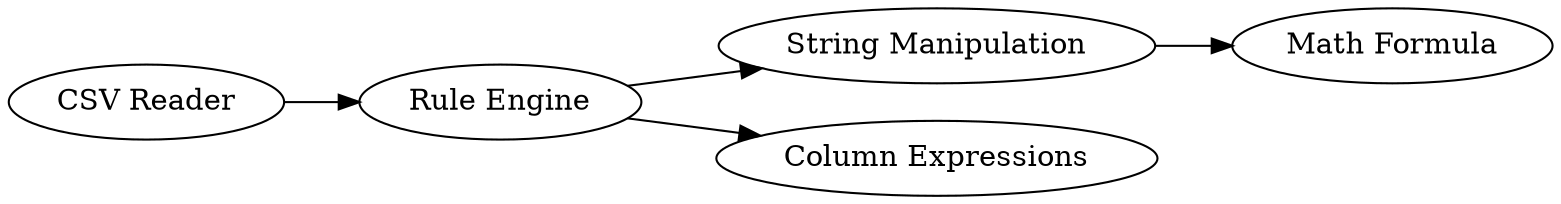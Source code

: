 digraph {
	1 [label="Rule Engine"]
	2 [label="String Manipulation"]
	3 [label="Column Expressions"]
	4 [label="Math Formula"]
	5 [label="CSV Reader"]
	1 -> 2
	1 -> 3
	2 -> 4
	5 -> 1
	rankdir=LR
}
